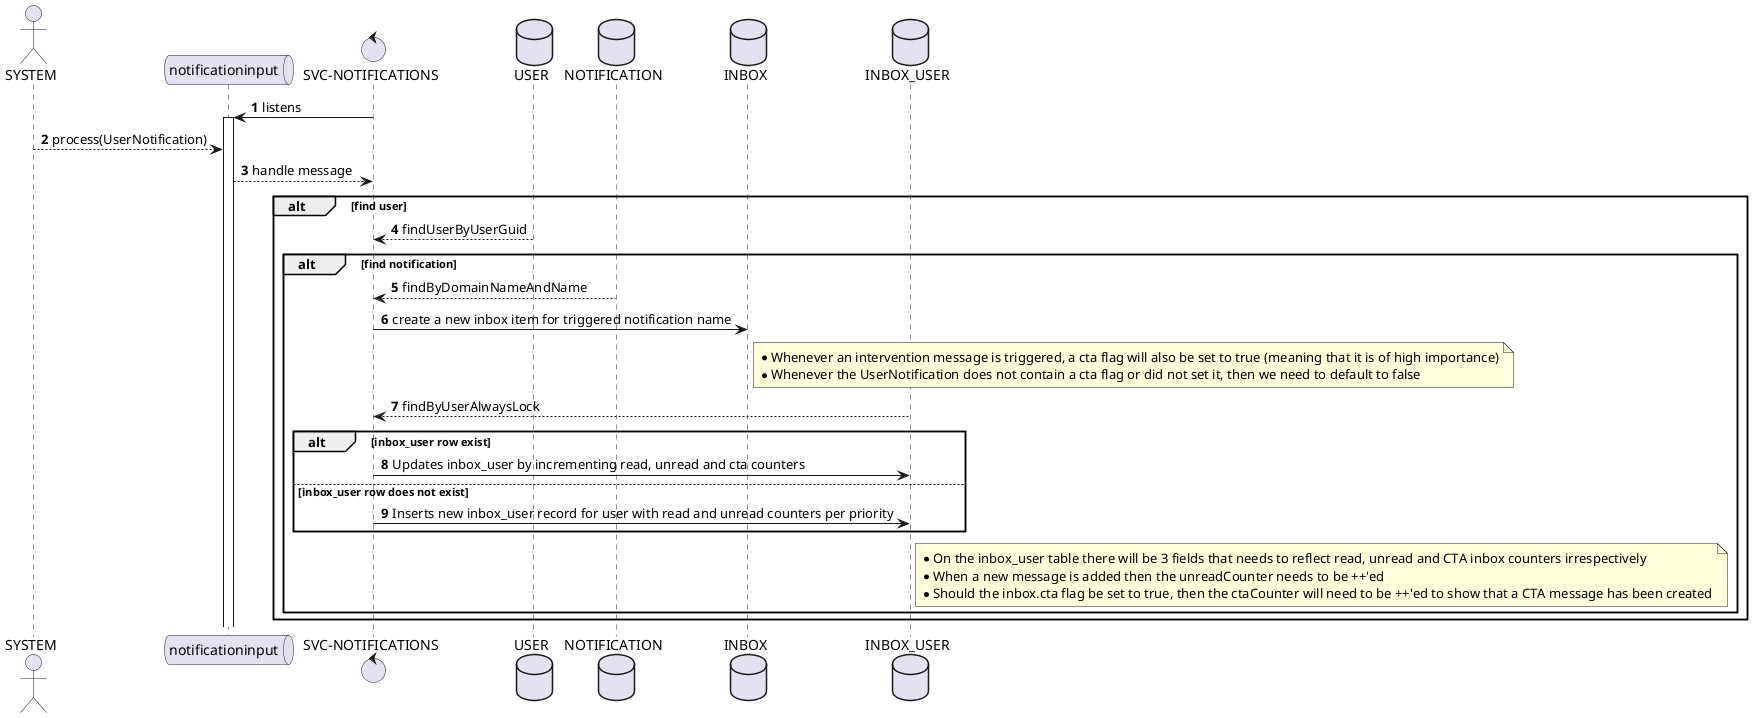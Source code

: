 @startuml
'https://plantuml.com/sequence-diagram

actor "SYSTEM" as system
queue notificationinput
control "SVC-NOTIFICATIONS" as svcnotifications
database "USER" as user
database "NOTIFICATION" as notification
database "INBOX" as inbox
database "INBOX_USER" as inbox_user

autonumber

svcnotifications -> notificationinput: listens
activate notificationinput
system -->notificationinput: process(UserNotification)
notificationinput --> svcnotifications: handle message
alt find user
    user --> svcnotifications: findUserByUserGuid
    alt find notification
        notification --> svcnotifications: findByDomainNameAndName
        svcnotifications -> inbox: create a new inbox item for triggered notification name
        note right of inbox
            * Whenever an intervention message is triggered, a cta flag will also be set to true (meaning that it is of high importance)
            * Whenever the UserNotification does not contain a cta flag or did not set it, then we need to default to false
        end note
        inbox_user --> svcnotifications: findByUserAlwaysLock
        alt inbox_user row exist
            svcnotifications -> inbox_user: Updates inbox_user by incrementing read, unread and cta counters
        else inbox_user row does not exist
            svcnotifications -> inbox_user: Inserts new inbox_user record for user with read and unread counters per priority
        end
        note right of inbox_user
           * On the inbox_user table there will be 3 fields that needs to reflect read, unread and CTA inbox counters irrespectively
           * When a new message is added then the unreadCounter needs to be ++'ed
           * Should the inbox.cta flag be set to true, then the ctaCounter will need to be ++'ed to show that a CTA message has been created
        end note
    end
end


@enduml
